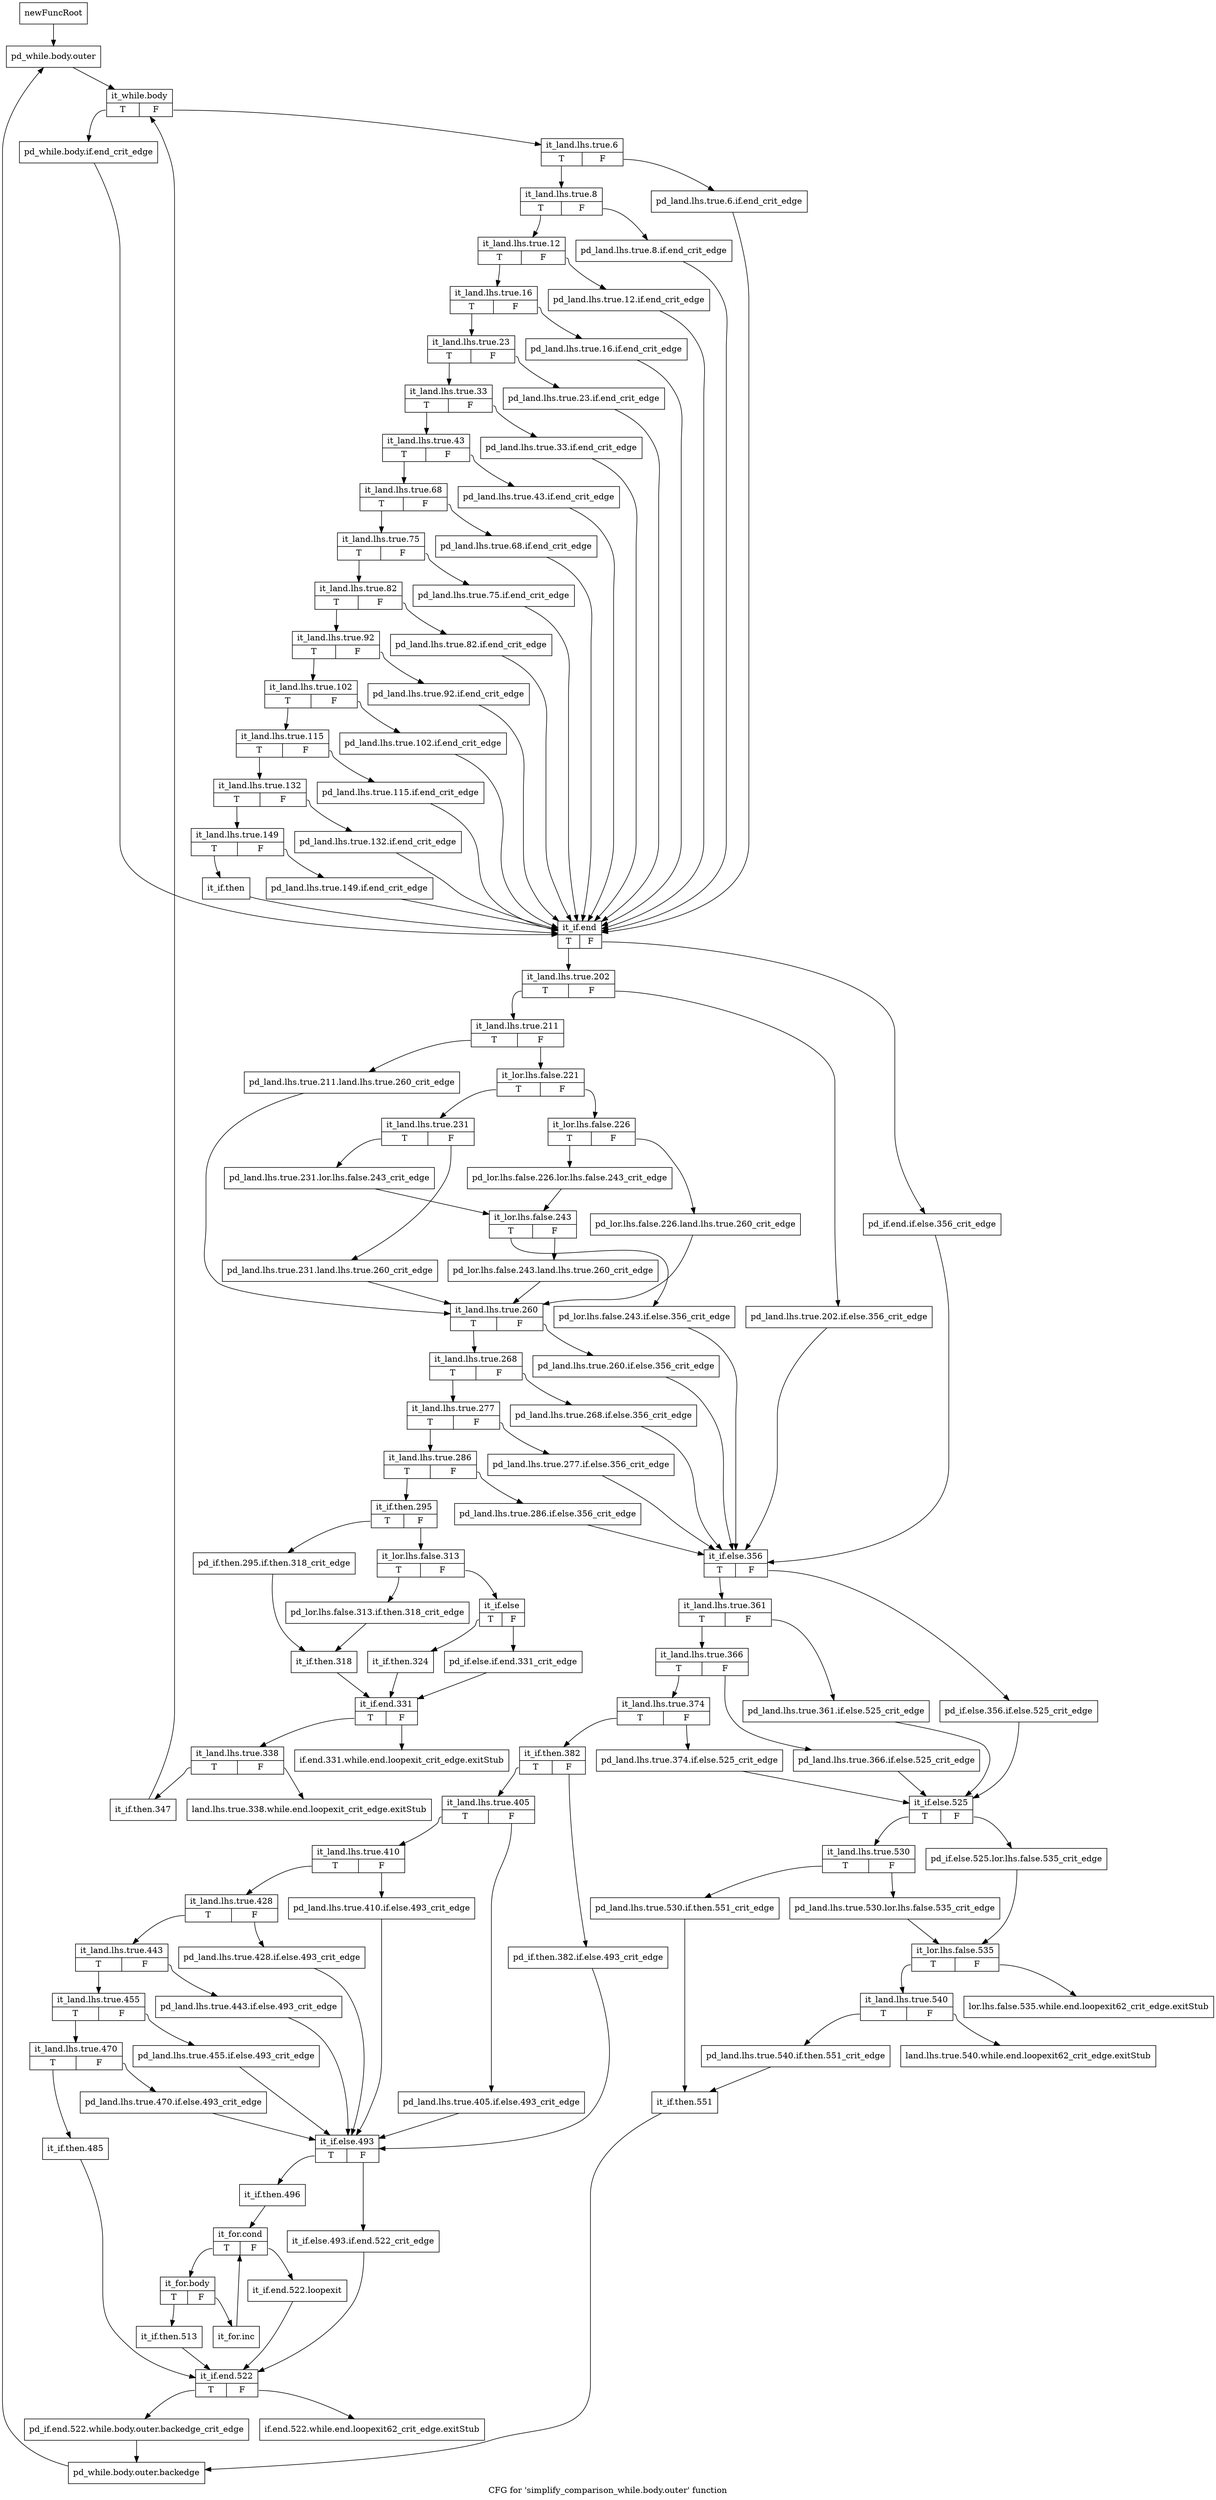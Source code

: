 digraph "CFG for 'simplify_comparison_while.body.outer' function" {
	label="CFG for 'simplify_comparison_while.body.outer' function";

	Node0xa7111e0 [shape=record,label="{newFuncRoot}"];
	Node0xa7111e0 -> Node0xa7113c0;
	Node0xa711230 [shape=record,label="{lor.lhs.false.535.while.end.loopexit62_crit_edge.exitStub}"];
	Node0xa711280 [shape=record,label="{land.lhs.true.540.while.end.loopexit62_crit_edge.exitStub}"];
	Node0xa7112d0 [shape=record,label="{if.end.522.while.end.loopexit62_crit_edge.exitStub}"];
	Node0xa711320 [shape=record,label="{if.end.331.while.end.loopexit_crit_edge.exitStub}"];
	Node0xa711370 [shape=record,label="{land.lhs.true.338.while.end.loopexit_crit_edge.exitStub}"];
	Node0xa7113c0 [shape=record,label="{pd_while.body.outer}"];
	Node0xa7113c0 -> Node0xa711410;
	Node0xa711410 [shape=record,label="{it_while.body|{<s0>T|<s1>F}}"];
	Node0xa711410:s0 -> Node0xa776a00;
	Node0xa711410:s1 -> Node0xa711460;
	Node0xa711460 [shape=record,label="{it_land.lhs.true.6|{<s0>T|<s1>F}}"];
	Node0xa711460:s0 -> Node0xa711500;
	Node0xa711460:s1 -> Node0xa7114b0;
	Node0xa7114b0 [shape=record,label="{pd_land.lhs.true.6.if.end_crit_edge}"];
	Node0xa7114b0 -> Node0xa776a50;
	Node0xa711500 [shape=record,label="{it_land.lhs.true.8|{<s0>T|<s1>F}}"];
	Node0xa711500:s0 -> Node0xa7115a0;
	Node0xa711500:s1 -> Node0xa711550;
	Node0xa711550 [shape=record,label="{pd_land.lhs.true.8.if.end_crit_edge}"];
	Node0xa711550 -> Node0xa776a50;
	Node0xa7115a0 [shape=record,label="{it_land.lhs.true.12|{<s0>T|<s1>F}}"];
	Node0xa7115a0:s0 -> Node0xa711640;
	Node0xa7115a0:s1 -> Node0xa7115f0;
	Node0xa7115f0 [shape=record,label="{pd_land.lhs.true.12.if.end_crit_edge}"];
	Node0xa7115f0 -> Node0xa776a50;
	Node0xa711640 [shape=record,label="{it_land.lhs.true.16|{<s0>T|<s1>F}}"];
	Node0xa711640:s0 -> Node0xa7116e0;
	Node0xa711640:s1 -> Node0xa711690;
	Node0xa711690 [shape=record,label="{pd_land.lhs.true.16.if.end_crit_edge}"];
	Node0xa711690 -> Node0xa776a50;
	Node0xa7116e0 [shape=record,label="{it_land.lhs.true.23|{<s0>T|<s1>F}}"];
	Node0xa7116e0:s0 -> Node0xa711780;
	Node0xa7116e0:s1 -> Node0xa711730;
	Node0xa711730 [shape=record,label="{pd_land.lhs.true.23.if.end_crit_edge}"];
	Node0xa711730 -> Node0xa776a50;
	Node0xa711780 [shape=record,label="{it_land.lhs.true.33|{<s0>T|<s1>F}}"];
	Node0xa711780:s0 -> Node0xa711820;
	Node0xa711780:s1 -> Node0xa7117d0;
	Node0xa7117d0 [shape=record,label="{pd_land.lhs.true.33.if.end_crit_edge}"];
	Node0xa7117d0 -> Node0xa776a50;
	Node0xa711820 [shape=record,label="{it_land.lhs.true.43|{<s0>T|<s1>F}}"];
	Node0xa711820:s0 -> Node0xa7118c0;
	Node0xa711820:s1 -> Node0xa711870;
	Node0xa711870 [shape=record,label="{pd_land.lhs.true.43.if.end_crit_edge}"];
	Node0xa711870 -> Node0xa776a50;
	Node0xa7118c0 [shape=record,label="{it_land.lhs.true.68|{<s0>T|<s1>F}}"];
	Node0xa7118c0:s0 -> Node0xa711960;
	Node0xa7118c0:s1 -> Node0xa711910;
	Node0xa711910 [shape=record,label="{pd_land.lhs.true.68.if.end_crit_edge}"];
	Node0xa711910 -> Node0xa776a50;
	Node0xa711960 [shape=record,label="{it_land.lhs.true.75|{<s0>T|<s1>F}}"];
	Node0xa711960:s0 -> Node0xa711a00;
	Node0xa711960:s1 -> Node0xa7119b0;
	Node0xa7119b0 [shape=record,label="{pd_land.lhs.true.75.if.end_crit_edge}"];
	Node0xa7119b0 -> Node0xa776a50;
	Node0xa711a00 [shape=record,label="{it_land.lhs.true.82|{<s0>T|<s1>F}}"];
	Node0xa711a00:s0 -> Node0xa711aa0;
	Node0xa711a00:s1 -> Node0xa711a50;
	Node0xa711a50 [shape=record,label="{pd_land.lhs.true.82.if.end_crit_edge}"];
	Node0xa711a50 -> Node0xa776a50;
	Node0xa711aa0 [shape=record,label="{it_land.lhs.true.92|{<s0>T|<s1>F}}"];
	Node0xa711aa0:s0 -> Node0xa711b40;
	Node0xa711aa0:s1 -> Node0xa711af0;
	Node0xa711af0 [shape=record,label="{pd_land.lhs.true.92.if.end_crit_edge}"];
	Node0xa711af0 -> Node0xa776a50;
	Node0xa711b40 [shape=record,label="{it_land.lhs.true.102|{<s0>T|<s1>F}}"];
	Node0xa711b40:s0 -> Node0xa72e620;
	Node0xa711b40:s1 -> Node0xa711b90;
	Node0xa711b90 [shape=record,label="{pd_land.lhs.true.102.if.end_crit_edge}"];
	Node0xa711b90 -> Node0xa776a50;
	Node0xa72e620 [shape=record,label="{it_land.lhs.true.115|{<s0>T|<s1>F}}"];
	Node0xa72e620:s0 -> Node0xa72e6c0;
	Node0xa72e620:s1 -> Node0xa72e670;
	Node0xa72e670 [shape=record,label="{pd_land.lhs.true.115.if.end_crit_edge}"];
	Node0xa72e670 -> Node0xa776a50;
	Node0xa72e6c0 [shape=record,label="{it_land.lhs.true.132|{<s0>T|<s1>F}}"];
	Node0xa72e6c0:s0 -> Node0xa72e760;
	Node0xa72e6c0:s1 -> Node0xa72e710;
	Node0xa72e710 [shape=record,label="{pd_land.lhs.true.132.if.end_crit_edge}"];
	Node0xa72e710 -> Node0xa776a50;
	Node0xa72e760 [shape=record,label="{it_land.lhs.true.149|{<s0>T|<s1>F}}"];
	Node0xa72e760:s0 -> Node0xa7769b0;
	Node0xa72e760:s1 -> Node0xa776960;
	Node0xa776960 [shape=record,label="{pd_land.lhs.true.149.if.end_crit_edge}"];
	Node0xa776960 -> Node0xa776a50;
	Node0xa7769b0 [shape=record,label="{it_if.then}"];
	Node0xa7769b0 -> Node0xa776a50;
	Node0xa776a00 [shape=record,label="{pd_while.body.if.end_crit_edge}"];
	Node0xa776a00 -> Node0xa776a50;
	Node0xa776a50 [shape=record,label="{it_if.end|{<s0>T|<s1>F}}"];
	Node0xa776a50:s0 -> Node0xa776af0;
	Node0xa776a50:s1 -> Node0xa776aa0;
	Node0xa776aa0 [shape=record,label="{pd_if.end.if.else.356_crit_edge}"];
	Node0xa776aa0 -> Node0xa7771d0;
	Node0xa776af0 [shape=record,label="{it_land.lhs.true.202|{<s0>T|<s1>F}}"];
	Node0xa776af0:s0 -> Node0xa776b90;
	Node0xa776af0:s1 -> Node0xa776b40;
	Node0xa776b40 [shape=record,label="{pd_land.lhs.true.202.if.else.356_crit_edge}"];
	Node0xa776b40 -> Node0xa7771d0;
	Node0xa776b90 [shape=record,label="{it_land.lhs.true.211|{<s0>T|<s1>F}}"];
	Node0xa776b90:s0 -> Node0xa776f00;
	Node0xa776b90:s1 -> Node0xa776be0;
	Node0xa776be0 [shape=record,label="{it_lor.lhs.false.221|{<s0>T|<s1>F}}"];
	Node0xa776be0:s0 -> Node0xa776d20;
	Node0xa776be0:s1 -> Node0xa776c30;
	Node0xa776c30 [shape=record,label="{it_lor.lhs.false.226|{<s0>T|<s1>F}}"];
	Node0xa776c30:s0 -> Node0xa776cd0;
	Node0xa776c30:s1 -> Node0xa776c80;
	Node0xa776c80 [shape=record,label="{pd_lor.lhs.false.226.land.lhs.true.260_crit_edge}"];
	Node0xa776c80 -> Node0xa776f50;
	Node0xa776cd0 [shape=record,label="{pd_lor.lhs.false.226.lor.lhs.false.243_crit_edge}"];
	Node0xa776cd0 -> Node0xa776e10;
	Node0xa776d20 [shape=record,label="{it_land.lhs.true.231|{<s0>T|<s1>F}}"];
	Node0xa776d20:s0 -> Node0xa776dc0;
	Node0xa776d20:s1 -> Node0xa776d70;
	Node0xa776d70 [shape=record,label="{pd_land.lhs.true.231.land.lhs.true.260_crit_edge}"];
	Node0xa776d70 -> Node0xa776f50;
	Node0xa776dc0 [shape=record,label="{pd_land.lhs.true.231.lor.lhs.false.243_crit_edge}"];
	Node0xa776dc0 -> Node0xa776e10;
	Node0xa776e10 [shape=record,label="{it_lor.lhs.false.243|{<s0>T|<s1>F}}"];
	Node0xa776e10:s0 -> Node0xa776eb0;
	Node0xa776e10:s1 -> Node0xa776e60;
	Node0xa776e60 [shape=record,label="{pd_lor.lhs.false.243.land.lhs.true.260_crit_edge}"];
	Node0xa776e60 -> Node0xa776f50;
	Node0xa776eb0 [shape=record,label="{pd_lor.lhs.false.243.if.else.356_crit_edge}"];
	Node0xa776eb0 -> Node0xa7771d0;
	Node0xa776f00 [shape=record,label="{pd_land.lhs.true.211.land.lhs.true.260_crit_edge}"];
	Node0xa776f00 -> Node0xa776f50;
	Node0xa776f50 [shape=record,label="{it_land.lhs.true.260|{<s0>T|<s1>F}}"];
	Node0xa776f50:s0 -> Node0xa776ff0;
	Node0xa776f50:s1 -> Node0xa776fa0;
	Node0xa776fa0 [shape=record,label="{pd_land.lhs.true.260.if.else.356_crit_edge}"];
	Node0xa776fa0 -> Node0xa7771d0;
	Node0xa776ff0 [shape=record,label="{it_land.lhs.true.268|{<s0>T|<s1>F}}"];
	Node0xa776ff0:s0 -> Node0xa777090;
	Node0xa776ff0:s1 -> Node0xa777040;
	Node0xa777040 [shape=record,label="{pd_land.lhs.true.268.if.else.356_crit_edge}"];
	Node0xa777040 -> Node0xa7771d0;
	Node0xa777090 [shape=record,label="{it_land.lhs.true.277|{<s0>T|<s1>F}}"];
	Node0xa777090:s0 -> Node0xa777130;
	Node0xa777090:s1 -> Node0xa7770e0;
	Node0xa7770e0 [shape=record,label="{pd_land.lhs.true.277.if.else.356_crit_edge}"];
	Node0xa7770e0 -> Node0xa7771d0;
	Node0xa777130 [shape=record,label="{it_land.lhs.true.286|{<s0>T|<s1>F}}"];
	Node0xa777130:s0 -> Node0xa777f40;
	Node0xa777130:s1 -> Node0xa777180;
	Node0xa777180 [shape=record,label="{pd_land.lhs.true.286.if.else.356_crit_edge}"];
	Node0xa777180 -> Node0xa7771d0;
	Node0xa7771d0 [shape=record,label="{it_if.else.356|{<s0>T|<s1>F}}"];
	Node0xa7771d0:s0 -> Node0xa777270;
	Node0xa7771d0:s1 -> Node0xa777220;
	Node0xa777220 [shape=record,label="{pd_if.else.356.if.else.525_crit_edge}"];
	Node0xa777220 -> Node0xa777450;
	Node0xa777270 [shape=record,label="{it_land.lhs.true.361|{<s0>T|<s1>F}}"];
	Node0xa777270:s0 -> Node0xa777310;
	Node0xa777270:s1 -> Node0xa7772c0;
	Node0xa7772c0 [shape=record,label="{pd_land.lhs.true.361.if.else.525_crit_edge}"];
	Node0xa7772c0 -> Node0xa777450;
	Node0xa777310 [shape=record,label="{it_land.lhs.true.366|{<s0>T|<s1>F}}"];
	Node0xa777310:s0 -> Node0xa7773b0;
	Node0xa777310:s1 -> Node0xa777360;
	Node0xa777360 [shape=record,label="{pd_land.lhs.true.366.if.else.525_crit_edge}"];
	Node0xa777360 -> Node0xa777450;
	Node0xa7773b0 [shape=record,label="{it_land.lhs.true.374|{<s0>T|<s1>F}}"];
	Node0xa7773b0:s0 -> Node0xa777720;
	Node0xa7773b0:s1 -> Node0xa777400;
	Node0xa777400 [shape=record,label="{pd_land.lhs.true.374.if.else.525_crit_edge}"];
	Node0xa777400 -> Node0xa777450;
	Node0xa777450 [shape=record,label="{it_if.else.525|{<s0>T|<s1>F}}"];
	Node0xa777450:s0 -> Node0xa7774f0;
	Node0xa777450:s1 -> Node0xa7774a0;
	Node0xa7774a0 [shape=record,label="{pd_if.else.525.lor.lhs.false.535_crit_edge}"];
	Node0xa7774a0 -> Node0xa777590;
	Node0xa7774f0 [shape=record,label="{it_land.lhs.true.530|{<s0>T|<s1>F}}"];
	Node0xa7774f0:s0 -> Node0xa777680;
	Node0xa7774f0:s1 -> Node0xa777540;
	Node0xa777540 [shape=record,label="{pd_land.lhs.true.530.lor.lhs.false.535_crit_edge}"];
	Node0xa777540 -> Node0xa777590;
	Node0xa777590 [shape=record,label="{it_lor.lhs.false.535|{<s0>T|<s1>F}}"];
	Node0xa777590:s0 -> Node0xa7775e0;
	Node0xa777590:s1 -> Node0xa711230;
	Node0xa7775e0 [shape=record,label="{it_land.lhs.true.540|{<s0>T|<s1>F}}"];
	Node0xa7775e0:s0 -> Node0xa777630;
	Node0xa7775e0:s1 -> Node0xa711280;
	Node0xa777630 [shape=record,label="{pd_land.lhs.true.540.if.then.551_crit_edge}"];
	Node0xa777630 -> Node0xa7776d0;
	Node0xa777680 [shape=record,label="{pd_land.lhs.true.530.if.then.551_crit_edge}"];
	Node0xa777680 -> Node0xa7776d0;
	Node0xa7776d0 [shape=record,label="{it_if.then.551}"];
	Node0xa7776d0 -> Node0xa777ef0;
	Node0xa777720 [shape=record,label="{it_if.then.382|{<s0>T|<s1>F}}"];
	Node0xa777720:s0 -> Node0xa7777c0;
	Node0xa777720:s1 -> Node0xa777770;
	Node0xa777770 [shape=record,label="{pd_if.then.382.if.else.493_crit_edge}"];
	Node0xa777770 -> Node0xa777b80;
	Node0xa7777c0 [shape=record,label="{it_land.lhs.true.405|{<s0>T|<s1>F}}"];
	Node0xa7777c0:s0 -> Node0xa777860;
	Node0xa7777c0:s1 -> Node0xa777810;
	Node0xa777810 [shape=record,label="{pd_land.lhs.true.405.if.else.493_crit_edge}"];
	Node0xa777810 -> Node0xa777b80;
	Node0xa777860 [shape=record,label="{it_land.lhs.true.410|{<s0>T|<s1>F}}"];
	Node0xa777860:s0 -> Node0xa777900;
	Node0xa777860:s1 -> Node0xa7778b0;
	Node0xa7778b0 [shape=record,label="{pd_land.lhs.true.410.if.else.493_crit_edge}"];
	Node0xa7778b0 -> Node0xa777b80;
	Node0xa777900 [shape=record,label="{it_land.lhs.true.428|{<s0>T|<s1>F}}"];
	Node0xa777900:s0 -> Node0xa7779a0;
	Node0xa777900:s1 -> Node0xa777950;
	Node0xa777950 [shape=record,label="{pd_land.lhs.true.428.if.else.493_crit_edge}"];
	Node0xa777950 -> Node0xa777b80;
	Node0xa7779a0 [shape=record,label="{it_land.lhs.true.443|{<s0>T|<s1>F}}"];
	Node0xa7779a0:s0 -> Node0xa777a40;
	Node0xa7779a0:s1 -> Node0xa7779f0;
	Node0xa7779f0 [shape=record,label="{pd_land.lhs.true.443.if.else.493_crit_edge}"];
	Node0xa7779f0 -> Node0xa777b80;
	Node0xa777a40 [shape=record,label="{it_land.lhs.true.455|{<s0>T|<s1>F}}"];
	Node0xa777a40:s0 -> Node0xa777ae0;
	Node0xa777a40:s1 -> Node0xa777a90;
	Node0xa777a90 [shape=record,label="{pd_land.lhs.true.455.if.else.493_crit_edge}"];
	Node0xa777a90 -> Node0xa777b80;
	Node0xa777ae0 [shape=record,label="{it_land.lhs.true.470|{<s0>T|<s1>F}}"];
	Node0xa777ae0:s0 -> Node0xa777e00;
	Node0xa777ae0:s1 -> Node0xa777b30;
	Node0xa777b30 [shape=record,label="{pd_land.lhs.true.470.if.else.493_crit_edge}"];
	Node0xa777b30 -> Node0xa777b80;
	Node0xa777b80 [shape=record,label="{it_if.else.493|{<s0>T|<s1>F}}"];
	Node0xa777b80:s0 -> Node0xa777c20;
	Node0xa777b80:s1 -> Node0xa777bd0;
	Node0xa777bd0 [shape=record,label="{it_if.else.493.if.end.522_crit_edge}"];
	Node0xa777bd0 -> Node0xa777e50;
	Node0xa777c20 [shape=record,label="{it_if.then.496}"];
	Node0xa777c20 -> Node0xa777c70;
	Node0xa777c70 [shape=record,label="{it_for.cond|{<s0>T|<s1>F}}"];
	Node0xa777c70:s0 -> Node0xa777d10;
	Node0xa777c70:s1 -> Node0xa777cc0;
	Node0xa777cc0 [shape=record,label="{it_if.end.522.loopexit}"];
	Node0xa777cc0 -> Node0xa777e50;
	Node0xa777d10 [shape=record,label="{it_for.body|{<s0>T|<s1>F}}"];
	Node0xa777d10:s0 -> Node0xa777db0;
	Node0xa777d10:s1 -> Node0xa777d60;
	Node0xa777d60 [shape=record,label="{it_for.inc}"];
	Node0xa777d60 -> Node0xa777c70;
	Node0xa777db0 [shape=record,label="{it_if.then.513}"];
	Node0xa777db0 -> Node0xa777e50;
	Node0xa777e00 [shape=record,label="{it_if.then.485}"];
	Node0xa777e00 -> Node0xa777e50;
	Node0xa777e50 [shape=record,label="{it_if.end.522|{<s0>T|<s1>F}}"];
	Node0xa777e50:s0 -> Node0xa777ea0;
	Node0xa777e50:s1 -> Node0xa7112d0;
	Node0xa777ea0 [shape=record,label="{pd_if.end.522.while.body.outer.backedge_crit_edge}"];
	Node0xa777ea0 -> Node0xa777ef0;
	Node0xa777ef0 [shape=record,label="{pd_while.body.outer.backedge}"];
	Node0xa777ef0 -> Node0xa7113c0;
	Node0xa777f40 [shape=record,label="{it_if.then.295|{<s0>T|<s1>F}}"];
	Node0xa777f40:s0 -> Node0xa778120;
	Node0xa777f40:s1 -> Node0xa777f90;
	Node0xa777f90 [shape=record,label="{it_lor.lhs.false.313|{<s0>T|<s1>F}}"];
	Node0xa777f90:s0 -> Node0xa7780d0;
	Node0xa777f90:s1 -> Node0xa777fe0;
	Node0xa777fe0 [shape=record,label="{it_if.else|{<s0>T|<s1>F}}"];
	Node0xa777fe0:s0 -> Node0xa778080;
	Node0xa777fe0:s1 -> Node0xa778030;
	Node0xa778030 [shape=record,label="{pd_if.else.if.end.331_crit_edge}"];
	Node0xa778030 -> Node0xa7781c0;
	Node0xa778080 [shape=record,label="{it_if.then.324}"];
	Node0xa778080 -> Node0xa7781c0;
	Node0xa7780d0 [shape=record,label="{pd_lor.lhs.false.313.if.then.318_crit_edge}"];
	Node0xa7780d0 -> Node0xa778170;
	Node0xa778120 [shape=record,label="{pd_if.then.295.if.then.318_crit_edge}"];
	Node0xa778120 -> Node0xa778170;
	Node0xa778170 [shape=record,label="{it_if.then.318}"];
	Node0xa778170 -> Node0xa7781c0;
	Node0xa7781c0 [shape=record,label="{it_if.end.331|{<s0>T|<s1>F}}"];
	Node0xa7781c0:s0 -> Node0xa778210;
	Node0xa7781c0:s1 -> Node0xa711320;
	Node0xa778210 [shape=record,label="{it_land.lhs.true.338|{<s0>T|<s1>F}}"];
	Node0xa778210:s0 -> Node0xa778260;
	Node0xa778210:s1 -> Node0xa711370;
	Node0xa778260 [shape=record,label="{it_if.then.347}"];
	Node0xa778260 -> Node0xa711410;
}
